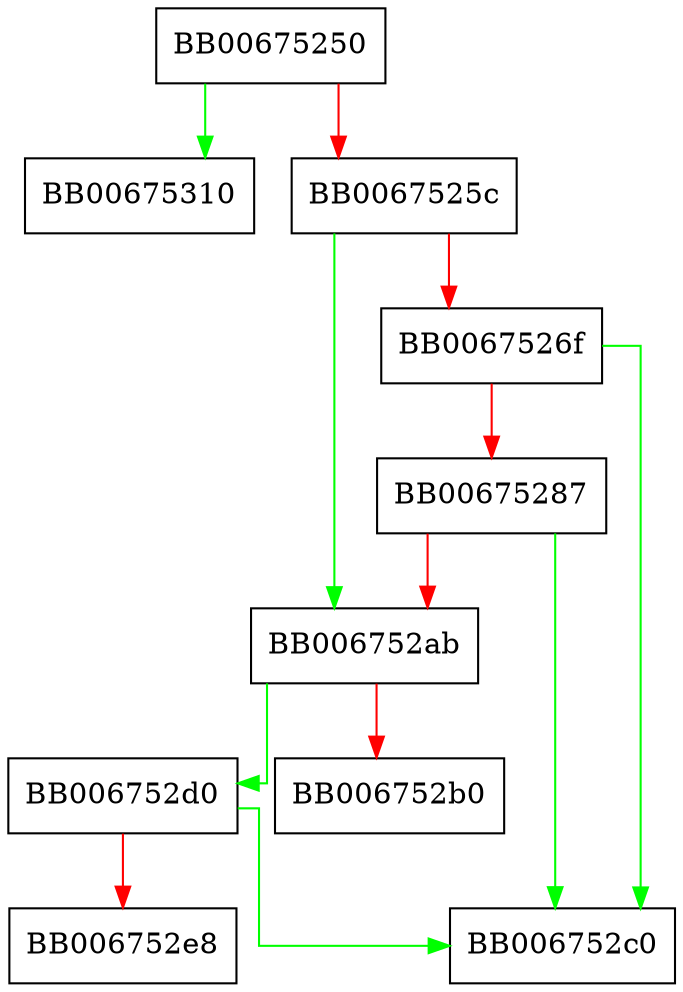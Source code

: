digraph X509_STORE_load_locations {
  node [shape="box"];
  graph [splines=ortho];
  BB00675250 -> BB00675310 [color="green"];
  BB00675250 -> BB0067525c [color="red"];
  BB0067525c -> BB006752ab [color="green"];
  BB0067525c -> BB0067526f [color="red"];
  BB0067526f -> BB006752c0 [color="green"];
  BB0067526f -> BB00675287 [color="red"];
  BB00675287 -> BB006752c0 [color="green"];
  BB00675287 -> BB006752ab [color="red"];
  BB006752ab -> BB006752d0 [color="green"];
  BB006752ab -> BB006752b0 [color="red"];
  BB006752d0 -> BB006752c0 [color="green"];
  BB006752d0 -> BB006752e8 [color="red"];
}